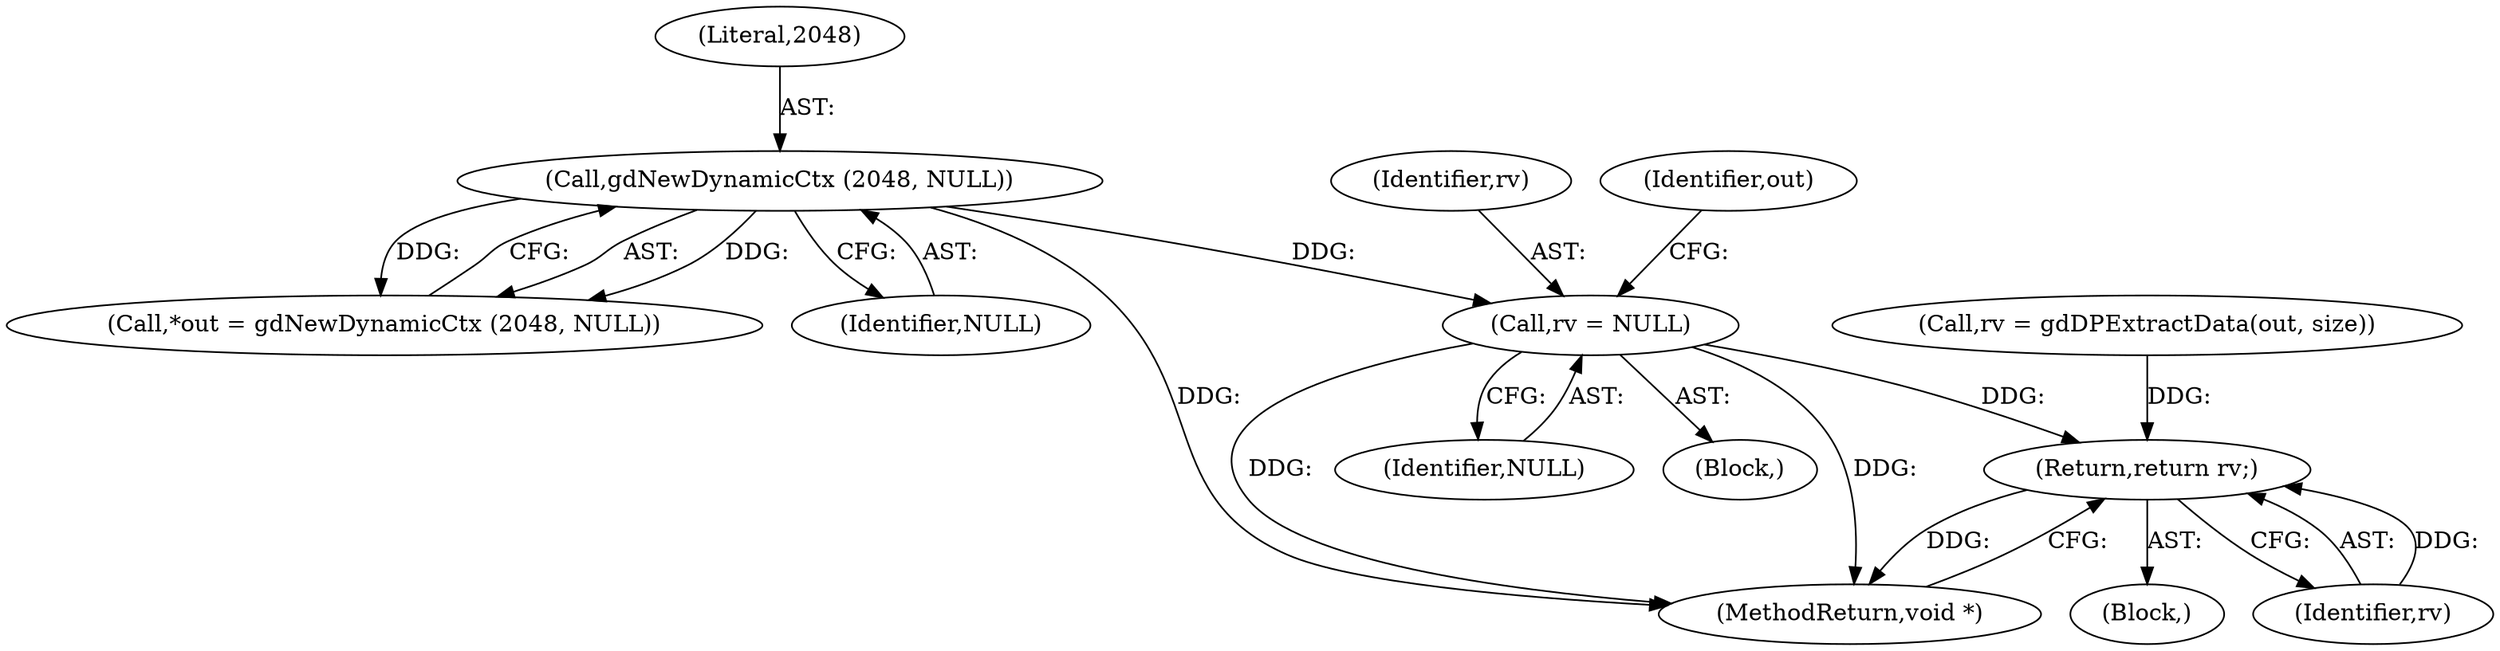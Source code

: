 digraph "0_php-src_089f7c0bc28d399b0420aa6ef058e4c1c120b2ae_2@pointer" {
"1000126" [label="(Call,rv = NULL)"];
"1000109" [label="(Call,gdNewDynamicCtx (2048, NULL))"];
"1000131" [label="(Return,return rv;)"];
"1000127" [label="(Identifier,rv)"];
"1000133" [label="(MethodReturn,void *)"];
"1000107" [label="(Call,*out = gdNewDynamicCtx (2048, NULL))"];
"1000132" [label="(Identifier,rv)"];
"1000130" [label="(Identifier,out)"];
"1000104" [label="(Block,)"];
"1000128" [label="(Identifier,NULL)"];
"1000119" [label="(Call,rv = gdDPExtractData(out, size))"];
"1000126" [label="(Call,rv = NULL)"];
"1000110" [label="(Literal,2048)"];
"1000111" [label="(Identifier,NULL)"];
"1000125" [label="(Block,)"];
"1000109" [label="(Call,gdNewDynamicCtx (2048, NULL))"];
"1000131" [label="(Return,return rv;)"];
"1000126" -> "1000125"  [label="AST: "];
"1000126" -> "1000128"  [label="CFG: "];
"1000127" -> "1000126"  [label="AST: "];
"1000128" -> "1000126"  [label="AST: "];
"1000130" -> "1000126"  [label="CFG: "];
"1000126" -> "1000133"  [label="DDG: "];
"1000126" -> "1000133"  [label="DDG: "];
"1000109" -> "1000126"  [label="DDG: "];
"1000126" -> "1000131"  [label="DDG: "];
"1000109" -> "1000107"  [label="AST: "];
"1000109" -> "1000111"  [label="CFG: "];
"1000110" -> "1000109"  [label="AST: "];
"1000111" -> "1000109"  [label="AST: "];
"1000107" -> "1000109"  [label="CFG: "];
"1000109" -> "1000133"  [label="DDG: "];
"1000109" -> "1000107"  [label="DDG: "];
"1000109" -> "1000107"  [label="DDG: "];
"1000131" -> "1000104"  [label="AST: "];
"1000131" -> "1000132"  [label="CFG: "];
"1000132" -> "1000131"  [label="AST: "];
"1000133" -> "1000131"  [label="CFG: "];
"1000131" -> "1000133"  [label="DDG: "];
"1000132" -> "1000131"  [label="DDG: "];
"1000119" -> "1000131"  [label="DDG: "];
}
